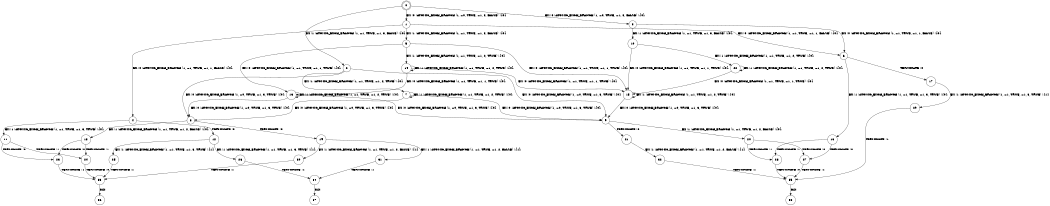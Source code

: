 digraph BCG {
size = "7, 10.5";
center = TRUE;
node [shape = circle];
0 [peripheries = 2];
0 -> 1 [label = "EX !0 !ATOMIC_EXCH_BRANCH (1, +0, TRUE, +1, 3, FALSE) !{0}"];
0 -> 2 [label = "EX !1 !ATOMIC_EXCH_BRANCH (1, +1, TRUE, +1, 3, FALSE) !{0}"];
0 -> 3 [label = "EX !0 !ATOMIC_EXCH_BRANCH (1, +0, TRUE, +1, 3, FALSE) !{0}"];
1 -> 4 [label = "EX !0 !ATOMIC_EXCH_BRANCH (1, +1, TRUE, +1, 1, FALSE) !{0}"];
1 -> 5 [label = "EX !1 !ATOMIC_EXCH_BRANCH (1, +1, TRUE, +1, 3, FALSE) !{0}"];
1 -> 6 [label = "EX !0 !ATOMIC_EXCH_BRANCH (1, +1, TRUE, +1, 1, FALSE) !{0}"];
2 -> 7 [label = "EX !1 !ATOMIC_EXCH_BRANCH (1, +1, TRUE, +1, 2, TRUE) !{0}"];
2 -> 8 [label = "EX !0 !ATOMIC_EXCH_BRANCH (1, +0, TRUE, +1, 3, TRUE) !{0}"];
2 -> 9 [label = "EX !0 !ATOMIC_EXCH_BRANCH (1, +0, TRUE, +1, 3, TRUE) !{0}"];
3 -> 10 [label = "EX !1 !ATOMIC_EXCH_BRANCH (1, +1, TRUE, +1, 3, FALSE) !{0}"];
3 -> 6 [label = "EX !0 !ATOMIC_EXCH_BRANCH (1, +1, TRUE, +1, 1, FALSE) !{0}"];
4 -> 11 [label = "EX !1 !ATOMIC_EXCH_BRANCH (1, +1, TRUE, +1, 3, TRUE) !{0}"];
4 -> 12 [label = "TERMINATE !0"];
5 -> 13 [label = "EX !0 !ATOMIC_EXCH_BRANCH (1, +1, TRUE, +1, 1, TRUE) !{0}"];
5 -> 14 [label = "EX !1 !ATOMIC_EXCH_BRANCH (1, +1, TRUE, +1, 2, TRUE) !{0}"];
5 -> 15 [label = "EX !0 !ATOMIC_EXCH_BRANCH (1, +1, TRUE, +1, 1, TRUE) !{0}"];
6 -> 16 [label = "EX !1 !ATOMIC_EXCH_BRANCH (1, +1, TRUE, +1, 3, TRUE) !{0}"];
6 -> 17 [label = "TERMINATE !0"];
7 -> 7 [label = "EX !1 !ATOMIC_EXCH_BRANCH (1, +1, TRUE, +1, 2, TRUE) !{0}"];
7 -> 8 [label = "EX !0 !ATOMIC_EXCH_BRANCH (1, +0, TRUE, +1, 3, TRUE) !{0}"];
7 -> 9 [label = "EX !0 !ATOMIC_EXCH_BRANCH (1, +0, TRUE, +1, 3, TRUE) !{0}"];
8 -> 18 [label = "EX !1 !ATOMIC_EXCH_BRANCH (1, +1, TRUE, +1, 2, FALSE) !{0}"];
8 -> 19 [label = "TERMINATE !0"];
9 -> 20 [label = "EX !1 !ATOMIC_EXCH_BRANCH (1, +1, TRUE, +1, 2, FALSE) !{0}"];
9 -> 21 [label = "TERMINATE !0"];
10 -> 22 [label = "EX !1 !ATOMIC_EXCH_BRANCH (1, +1, TRUE, +1, 2, TRUE) !{0}"];
10 -> 15 [label = "EX !0 !ATOMIC_EXCH_BRANCH (1, +1, TRUE, +1, 1, TRUE) !{0}"];
11 -> 23 [label = "TERMINATE !0"];
11 -> 24 [label = "TERMINATE !1"];
12 -> 25 [label = "EX !1 !ATOMIC_EXCH_BRANCH (1, +1, TRUE, +1, 3, TRUE) !{1}"];
12 -> 26 [label = "EX !1 !ATOMIC_EXCH_BRANCH (1, +1, TRUE, +1, 3, TRUE) !{1}"];
13 -> 8 [label = "EX !0 !ATOMIC_EXCH_BRANCH (1, +0, TRUE, +1, 3, TRUE) !{0}"];
13 -> 13 [label = "EX !1 !ATOMIC_EXCH_BRANCH (1, +1, TRUE, +1, 2, TRUE) !{0}"];
13 -> 9 [label = "EX !0 !ATOMIC_EXCH_BRANCH (1, +0, TRUE, +1, 3, TRUE) !{0}"];
14 -> 13 [label = "EX !0 !ATOMIC_EXCH_BRANCH (1, +1, TRUE, +1, 1, TRUE) !{0}"];
14 -> 14 [label = "EX !1 !ATOMIC_EXCH_BRANCH (1, +1, TRUE, +1, 2, TRUE) !{0}"];
14 -> 15 [label = "EX !0 !ATOMIC_EXCH_BRANCH (1, +1, TRUE, +1, 1, TRUE) !{0}"];
15 -> 15 [label = "EX !1 !ATOMIC_EXCH_BRANCH (1, +1, TRUE, +1, 2, TRUE) !{0}"];
15 -> 9 [label = "EX !0 !ATOMIC_EXCH_BRANCH (1, +0, TRUE, +1, 3, TRUE) !{0}"];
16 -> 27 [label = "TERMINATE !0"];
16 -> 28 [label = "TERMINATE !1"];
17 -> 29 [label = "EX !1 !ATOMIC_EXCH_BRANCH (1, +1, TRUE, +1, 3, TRUE) !{1}"];
18 -> 23 [label = "TERMINATE !0"];
18 -> 24 [label = "TERMINATE !1"];
19 -> 30 [label = "EX !1 !ATOMIC_EXCH_BRANCH (1, +1, TRUE, +1, 2, FALSE) !{1}"];
19 -> 31 [label = "EX !1 !ATOMIC_EXCH_BRANCH (1, +1, TRUE, +1, 2, FALSE) !{1}"];
20 -> 27 [label = "TERMINATE !0"];
20 -> 28 [label = "TERMINATE !1"];
21 -> 32 [label = "EX !1 !ATOMIC_EXCH_BRANCH (1, +1, TRUE, +1, 2, FALSE) !{1}"];
22 -> 22 [label = "EX !1 !ATOMIC_EXCH_BRANCH (1, +1, TRUE, +1, 2, TRUE) !{0}"];
22 -> 15 [label = "EX !0 !ATOMIC_EXCH_BRANCH (1, +1, TRUE, +1, 1, TRUE) !{0}"];
23 -> 33 [label = "TERMINATE !1"];
24 -> 33 [label = "TERMINATE !0"];
25 -> 33 [label = "TERMINATE !1"];
26 -> 34 [label = "TERMINATE !1"];
27 -> 35 [label = "TERMINATE !1"];
28 -> 35 [label = "TERMINATE !0"];
29 -> 35 [label = "TERMINATE !1"];
30 -> 33 [label = "TERMINATE !1"];
31 -> 34 [label = "TERMINATE !1"];
32 -> 35 [label = "TERMINATE !1"];
33 -> 36 [label = "exit"];
34 -> 37 [label = "exit"];
35 -> 38 [label = "exit"];
}

